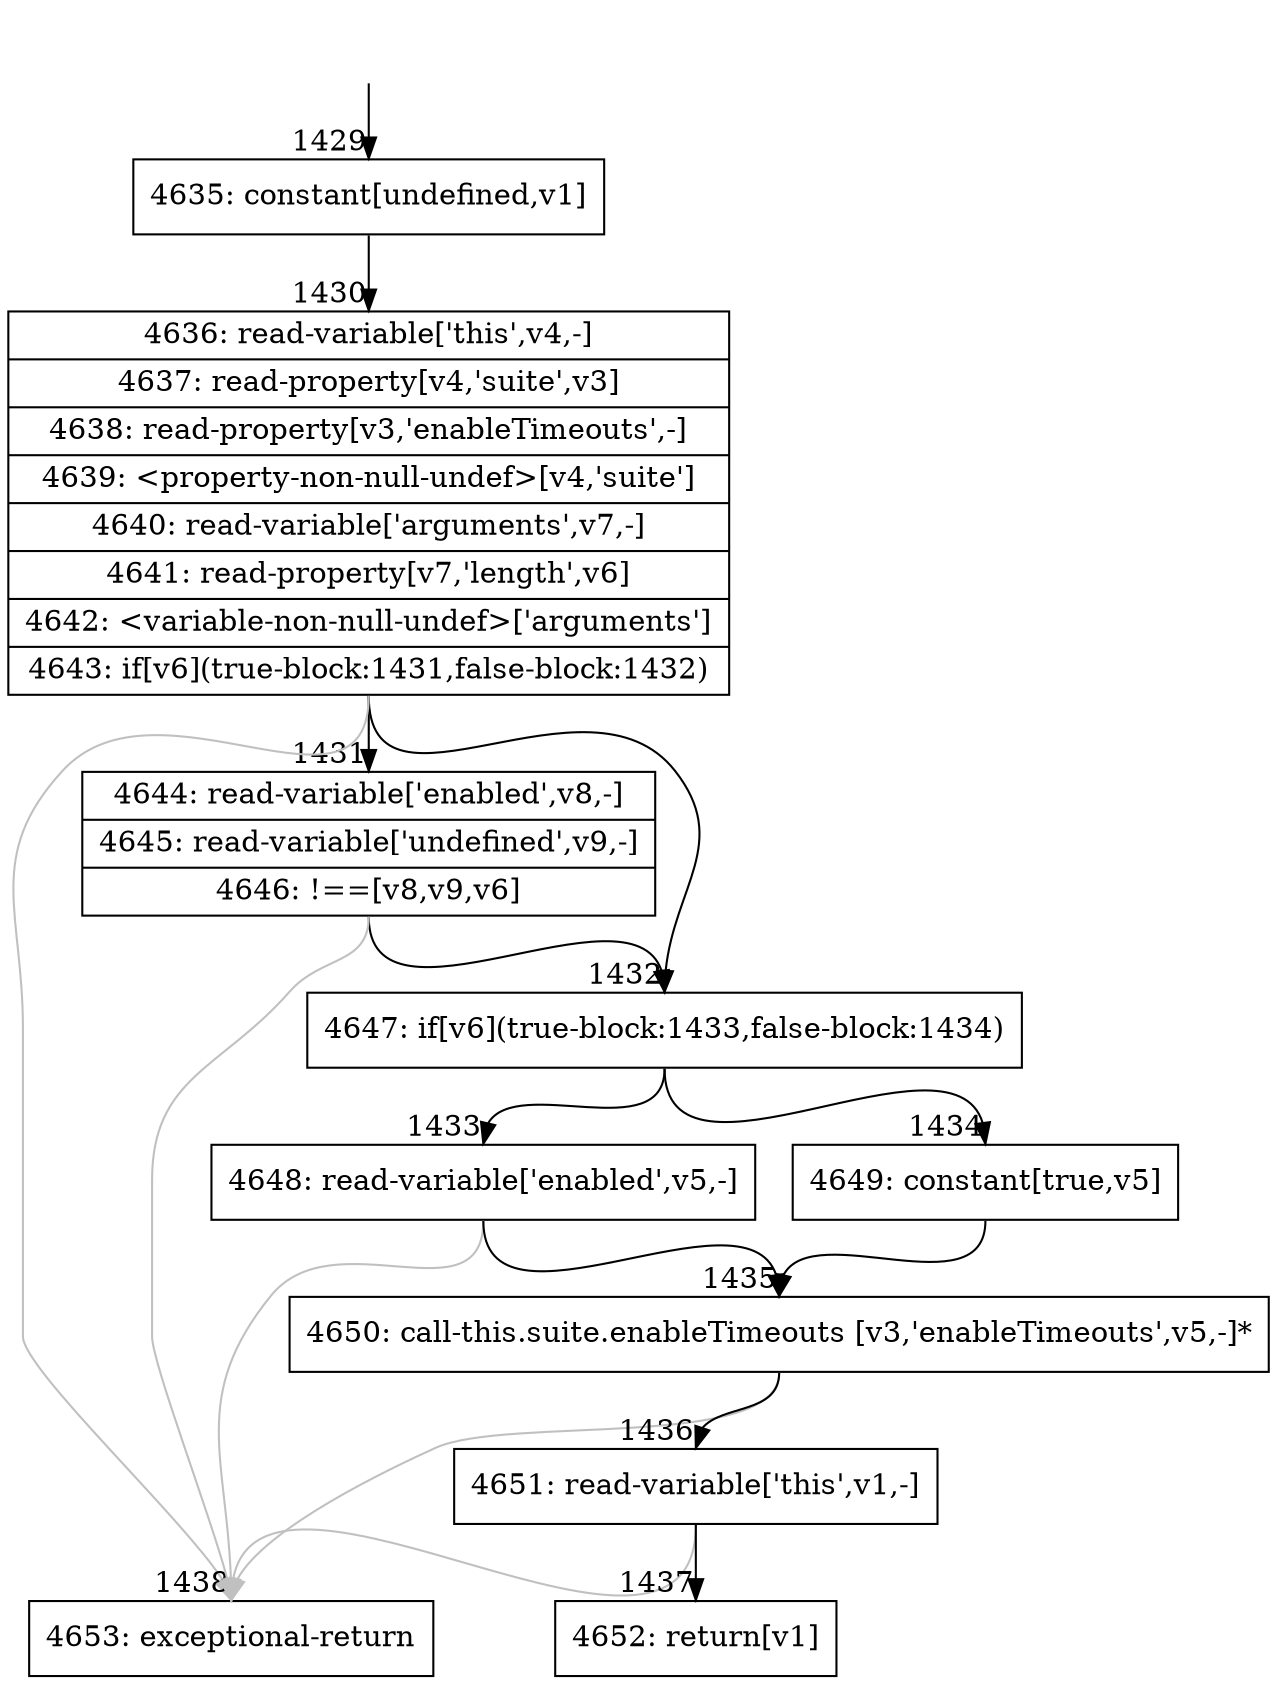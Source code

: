 digraph {
rankdir="TD"
BB_entry137[shape=none,label=""];
BB_entry137 -> BB1429 [tailport=s, headport=n, headlabel="    1429"]
BB1429 [shape=record label="{4635: constant[undefined,v1]}" ] 
BB1429 -> BB1430 [tailport=s, headport=n, headlabel="      1430"]
BB1430 [shape=record label="{4636: read-variable['this',v4,-]|4637: read-property[v4,'suite',v3]|4638: read-property[v3,'enableTimeouts',-]|4639: \<property-non-null-undef\>[v4,'suite']|4640: read-variable['arguments',v7,-]|4641: read-property[v7,'length',v6]|4642: \<variable-non-null-undef\>['arguments']|4643: if[v6](true-block:1431,false-block:1432)}" ] 
BB1430 -> BB1432 [tailport=s, headport=n, headlabel="      1432"]
BB1430 -> BB1431 [tailport=s, headport=n, headlabel="      1431"]
BB1430 -> BB1438 [tailport=s, headport=n, color=gray, headlabel="      1438"]
BB1431 [shape=record label="{4644: read-variable['enabled',v8,-]|4645: read-variable['undefined',v9,-]|4646: !==[v8,v9,v6]}" ] 
BB1431 -> BB1432 [tailport=s, headport=n]
BB1431 -> BB1438 [tailport=s, headport=n, color=gray]
BB1432 [shape=record label="{4647: if[v6](true-block:1433,false-block:1434)}" ] 
BB1432 -> BB1433 [tailport=s, headport=n, headlabel="      1433"]
BB1432 -> BB1434 [tailport=s, headport=n, headlabel="      1434"]
BB1433 [shape=record label="{4648: read-variable['enabled',v5,-]}" ] 
BB1433 -> BB1435 [tailport=s, headport=n, headlabel="      1435"]
BB1433 -> BB1438 [tailport=s, headport=n, color=gray]
BB1434 [shape=record label="{4649: constant[true,v5]}" ] 
BB1434 -> BB1435 [tailport=s, headport=n]
BB1435 [shape=record label="{4650: call-this.suite.enableTimeouts [v3,'enableTimeouts',v5,-]*}" ] 
BB1435 -> BB1436 [tailport=s, headport=n, headlabel="      1436"]
BB1435 -> BB1438 [tailport=s, headport=n, color=gray]
BB1436 [shape=record label="{4651: read-variable['this',v1,-]}" ] 
BB1436 -> BB1437 [tailport=s, headport=n, headlabel="      1437"]
BB1436 -> BB1438 [tailport=s, headport=n, color=gray]
BB1437 [shape=record label="{4652: return[v1]}" ] 
BB1438 [shape=record label="{4653: exceptional-return}" ] 
//#$~ 1783
}
